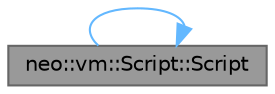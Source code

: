 digraph "neo::vm::Script::Script"
{
 // LATEX_PDF_SIZE
  bgcolor="transparent";
  edge [fontname=Helvetica,fontsize=10,labelfontname=Helvetica,labelfontsize=10];
  node [fontname=Helvetica,fontsize=10,shape=box,height=0.2,width=0.4];
  rankdir="LR";
  Node1 [id="Node000001",label="neo::vm::Script::Script",height=0.2,width=0.4,color="gray40", fillcolor="grey60", style="filled", fontcolor="black",tooltip="Constructs an empty Script."];
  Node1 -> Node1 [id="edge1_Node000001_Node000001",color="steelblue1",style="solid",tooltip=" "];
}

